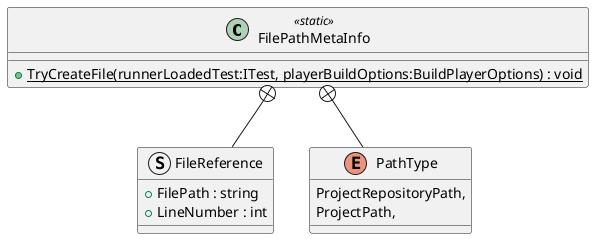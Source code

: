 @startuml
class FilePathMetaInfo <<static>> {
    + {static} TryCreateFile(runnerLoadedTest:ITest, playerBuildOptions:BuildPlayerOptions) : void
}
struct FileReference {
    + FilePath : string
    + LineNumber : int
}
enum PathType {
    ProjectRepositoryPath,
    ProjectPath,
}
FilePathMetaInfo +-- FileReference
FilePathMetaInfo +-- PathType
@enduml
